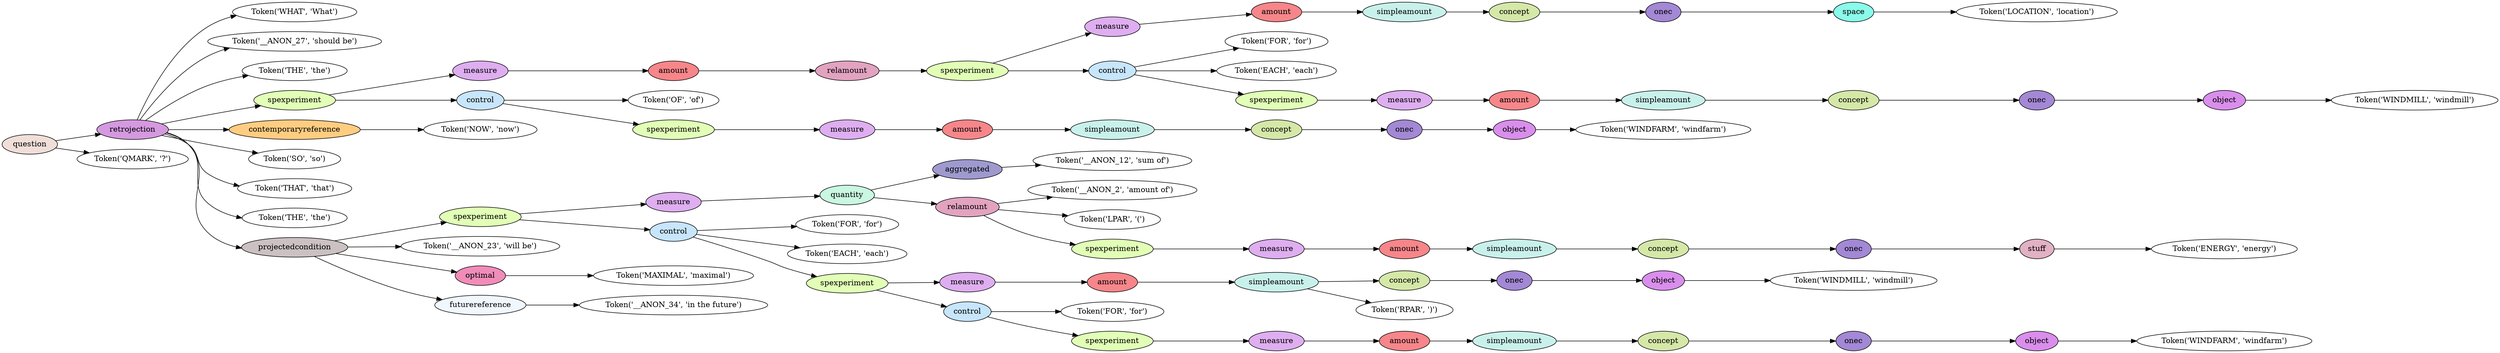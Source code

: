 digraph G {
rankdir=LR;
0 [label="Token('WHAT', 'What')"];
1 [label="Token('__ANON_27', 'should be')"];
2 [label="Token('THE', 'the')"];
3 [label="Token('LOCATION', 'location')"];
4 [fillcolor="#8afaea", label=space, style=filled];
4 -> 3;
5 [fillcolor="#a388d5", label=onec, style=filled];
5 -> 4;
6 [fillcolor="#d5e8a8", label=concept, style=filled];
6 -> 5;
7 [fillcolor="#c9f1ec", label=simpleamount, style=filled];
7 -> 6;
8 [fillcolor="#f6868a", label=amount, style=filled];
8 -> 7;
9 [fillcolor="#deaef0", label=measure, style=filled];
9 -> 8;
10 [label="Token('FOR', 'for')"];
11 [label="Token('EACH', 'each')"];
12 [label="Token('WINDMILL', 'windmill')"];
13 [fillcolor="#d98eec", label=object, style=filled];
13 -> 12;
14 [fillcolor="#a388d5", label=onec, style=filled];
14 -> 13;
15 [fillcolor="#d5e8a8", label=concept, style=filled];
15 -> 14;
16 [fillcolor="#c9f1ec", label=simpleamount, style=filled];
16 -> 15;
17 [fillcolor="#f6868a", label=amount, style=filled];
17 -> 16;
18 [fillcolor="#deaef0", label=measure, style=filled];
18 -> 17;
19 [fillcolor="#e2ffb7", label=spexperiment, style=filled];
19 -> 18;
20 [fillcolor="#c7e5fb", label=control, style=filled];
20 -> 10;
20 -> 11;
20 -> 19;
21 [fillcolor="#e2ffb7", label=spexperiment, style=filled];
21 -> 9;
21 -> 20;
22 [fillcolor="#e2a3c0", label=relamount, style=filled];
22 -> 21;
23 [fillcolor="#f6868a", label=amount, style=filled];
23 -> 22;
24 [fillcolor="#deaef0", label=measure, style=filled];
24 -> 23;
25 [label="Token('OF', 'of')"];
26 [label="Token('WINDFARM', 'windfarm')"];
27 [fillcolor="#d98eec", label=object, style=filled];
27 -> 26;
28 [fillcolor="#a388d5", label=onec, style=filled];
28 -> 27;
29 [fillcolor="#d5e8a8", label=concept, style=filled];
29 -> 28;
30 [fillcolor="#c9f1ec", label=simpleamount, style=filled];
30 -> 29;
31 [fillcolor="#f6868a", label=amount, style=filled];
31 -> 30;
32 [fillcolor="#deaef0", label=measure, style=filled];
32 -> 31;
33 [fillcolor="#e2ffb7", label=spexperiment, style=filled];
33 -> 32;
34 [fillcolor="#c7e5fb", label=control, style=filled];
34 -> 25;
34 -> 33;
35 [fillcolor="#e2ffb7", label=spexperiment, style=filled];
35 -> 24;
35 -> 34;
36 [label="Token('NOW', 'now')"];
37 [fillcolor="#ffcd81", label=contemporaryreference, style=filled];
37 -> 36;
38 [label="Token('SO', 'so')"];
39 [label="Token('THAT', 'that')"];
40 [label="Token('THE', 'the')"];
41 [label="Token('__ANON_12', 'sum of')"];
42 [fillcolor="#9e9ace", label=aggregated, style=filled];
42 -> 41;
43 [label="Token('__ANON_2', 'amount of')"];
44 [label="Token('LPAR', '(')"];
45 [label="Token('ENERGY', 'energy')"];
46 [fillcolor="#e2b1c4", label=stuff, style=filled];
46 -> 45;
47 [fillcolor="#a388d5", label=onec, style=filled];
47 -> 46;
48 [fillcolor="#d5e8a8", label=concept, style=filled];
48 -> 47;
49 [fillcolor="#c9f1ec", label=simpleamount, style=filled];
49 -> 48;
50 [fillcolor="#f6868a", label=amount, style=filled];
50 -> 49;
51 [fillcolor="#deaef0", label=measure, style=filled];
51 -> 50;
52 [fillcolor="#e2ffb7", label=spexperiment, style=filled];
52 -> 51;
53 [fillcolor="#e2a3c0", label=relamount, style=filled];
53 -> 43;
53 -> 44;
53 -> 52;
54 [fillcolor="#c9f7e1", label=quantity, style=filled];
54 -> 42;
54 -> 53;
55 [fillcolor="#deaef0", label=measure, style=filled];
55 -> 54;
56 [label="Token('FOR', 'for')"];
57 [label="Token('EACH', 'each')"];
58 [label="Token('WINDMILL', 'windmill')"];
59 [fillcolor="#d98eec", label=object, style=filled];
59 -> 58;
60 [fillcolor="#a388d5", label=onec, style=filled];
60 -> 59;
61 [fillcolor="#d5e8a8", label=concept, style=filled];
61 -> 60;
62 [label="Token('RPAR', ')')"];
63 [fillcolor="#c9f1ec", label=simpleamount, style=filled];
63 -> 61;
63 -> 62;
64 [fillcolor="#f6868a", label=amount, style=filled];
64 -> 63;
65 [fillcolor="#deaef0", label=measure, style=filled];
65 -> 64;
66 [label="Token('FOR', 'for')"];
67 [label="Token('WINDFARM', 'windfarm')"];
68 [fillcolor="#d98eec", label=object, style=filled];
68 -> 67;
69 [fillcolor="#a388d5", label=onec, style=filled];
69 -> 68;
70 [fillcolor="#d5e8a8", label=concept, style=filled];
70 -> 69;
71 [fillcolor="#c9f1ec", label=simpleamount, style=filled];
71 -> 70;
72 [fillcolor="#f6868a", label=amount, style=filled];
72 -> 71;
73 [fillcolor="#deaef0", label=measure, style=filled];
73 -> 72;
74 [fillcolor="#e2ffb7", label=spexperiment, style=filled];
74 -> 73;
75 [fillcolor="#c7e5fb", label=control, style=filled];
75 -> 66;
75 -> 74;
76 [fillcolor="#e2ffb7", label=spexperiment, style=filled];
76 -> 65;
76 -> 75;
77 [fillcolor="#c7e5fb", label=control, style=filled];
77 -> 56;
77 -> 57;
77 -> 76;
78 [fillcolor="#e2ffb7", label=spexperiment, style=filled];
78 -> 55;
78 -> 77;
79 [label="Token('__ANON_23', 'will be')"];
80 [label="Token('MAXIMAL', 'maximal')"];
81 [fillcolor="#f18cb9", label=optimal, style=filled];
81 -> 80;
82 [label="Token('__ANON_34', 'in the future')"];
83 [fillcolor="#f0f8fd", label=futurereference, style=filled];
83 -> 82;
84 [fillcolor="#cbc1c3", label=projectedcondition, style=filled];
84 -> 78;
84 -> 79;
84 -> 81;
84 -> 83;
85 [fillcolor="#d599e0", label=retrojection, style=filled];
85 -> 0;
85 -> 1;
85 -> 2;
85 -> 35;
85 -> 37;
85 -> 38;
85 -> 39;
85 -> 40;
85 -> 84;
86 [label="Token('QMARK', '?')"];
87 [fillcolor="#f0ded8", label=question, style=filled];
87 -> 85;
87 -> 86;
}
